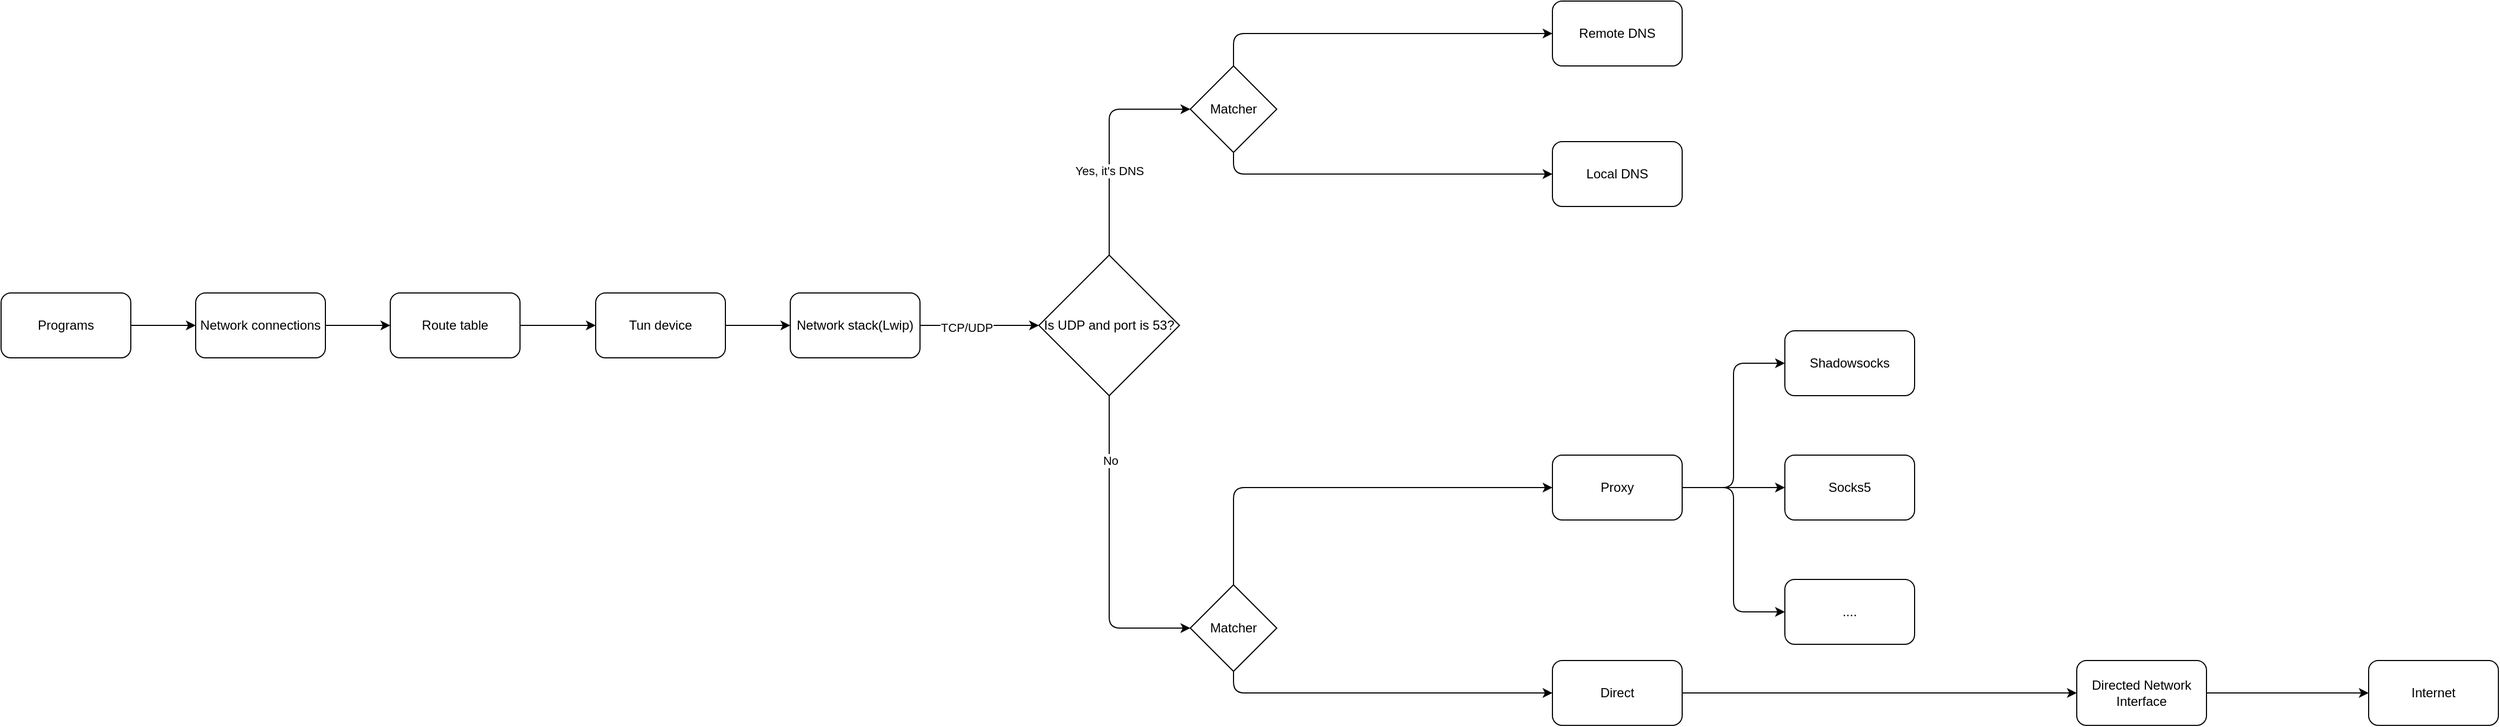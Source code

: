 <mxfile>
    <diagram id="lNXsSToljjtlZ7ZOeZss" name="Page-1">
        <mxGraphModel dx="3110" dy="1662" grid="1" gridSize="10" guides="1" tooltips="1" connect="1" arrows="1" fold="1" page="1" pageScale="1" pageWidth="850" pageHeight="1100" math="0" shadow="0">
            <root>
                <mxCell id="0"/>
                <mxCell id="1" parent="0"/>
                <mxCell id="5" style="edgeStyle=none;html=1;exitX=1;exitY=0.5;exitDx=0;exitDy=0;entryX=0;entryY=0.5;entryDx=0;entryDy=0;" parent="1" source="2" target="3" edge="1">
                    <mxGeometry relative="1" as="geometry"/>
                </mxCell>
                <mxCell id="2" value="Network connections" style="rounded=1;whiteSpace=wrap;html=1;" parent="1" vertex="1">
                    <mxGeometry x="60" y="370" width="120" height="60" as="geometry"/>
                </mxCell>
                <mxCell id="6" style="edgeStyle=none;html=1;exitX=1;exitY=0.5;exitDx=0;exitDy=0;" parent="1" source="3" target="4" edge="1">
                    <mxGeometry relative="1" as="geometry"/>
                </mxCell>
                <mxCell id="3" value="Route table" style="rounded=1;whiteSpace=wrap;html=1;" parent="1" vertex="1">
                    <mxGeometry x="240" y="370" width="120" height="60" as="geometry"/>
                </mxCell>
                <mxCell id="9" style="edgeStyle=none;html=1;exitX=1;exitY=0.5;exitDx=0;exitDy=0;entryX=0;entryY=0.5;entryDx=0;entryDy=0;" parent="1" source="4" target="7" edge="1">
                    <mxGeometry relative="1" as="geometry"/>
                </mxCell>
                <mxCell id="4" value="Tun device" style="rounded=1;whiteSpace=wrap;html=1;" parent="1" vertex="1">
                    <mxGeometry x="430" y="370" width="120" height="60" as="geometry"/>
                </mxCell>
                <mxCell id="10" style="edgeStyle=none;html=1;exitX=1;exitY=0.5;exitDx=0;exitDy=0;" parent="1" source="7" target="8" edge="1">
                    <mxGeometry relative="1" as="geometry"/>
                </mxCell>
                <mxCell id="11" value="TCP/UDP" style="edgeLabel;html=1;align=center;verticalAlign=middle;resizable=0;points=[];" parent="10" vertex="1" connectable="0">
                    <mxGeometry x="-0.214" y="-2" relative="1" as="geometry">
                        <mxPoint as="offset"/>
                    </mxGeometry>
                </mxCell>
                <mxCell id="7" value="Network stack(Lwip)" style="rounded=1;whiteSpace=wrap;html=1;" parent="1" vertex="1">
                    <mxGeometry x="610" y="370" width="120" height="60" as="geometry"/>
                </mxCell>
                <mxCell id="19" style="edgeStyle=orthogonalEdgeStyle;html=1;exitX=0.5;exitY=0;exitDx=0;exitDy=0;entryX=0;entryY=0.5;entryDx=0;entryDy=0;" parent="1" source="8" target="16" edge="1">
                    <mxGeometry relative="1" as="geometry"/>
                </mxCell>
                <mxCell id="44" value="Yes, it's DNS" style="edgeLabel;html=1;align=center;verticalAlign=middle;resizable=0;points=[];" parent="19" vertex="1" connectable="0">
                    <mxGeometry x="-0.254" y="1" relative="1" as="geometry">
                        <mxPoint x="1" as="offset"/>
                    </mxGeometry>
                </mxCell>
                <mxCell id="32" style="edgeStyle=orthogonalEdgeStyle;html=1;exitX=0.5;exitY=1;exitDx=0;exitDy=0;entryX=0;entryY=0.5;entryDx=0;entryDy=0;" parent="1" source="8" target="31" edge="1">
                    <mxGeometry relative="1" as="geometry"/>
                </mxCell>
                <mxCell id="47" value="No" style="edgeLabel;html=1;align=center;verticalAlign=middle;resizable=0;points=[];" parent="32" vertex="1" connectable="0">
                    <mxGeometry x="-0.586" y="1" relative="1" as="geometry">
                        <mxPoint as="offset"/>
                    </mxGeometry>
                </mxCell>
                <mxCell id="8" value="Is UDP and port is 53?" style="rhombus;whiteSpace=wrap;html=1;" parent="1" vertex="1">
                    <mxGeometry x="840" y="335" width="130" height="130" as="geometry"/>
                </mxCell>
                <mxCell id="12" value="Remote DNS" style="rounded=1;whiteSpace=wrap;html=1;" parent="1" vertex="1">
                    <mxGeometry x="1315" y="100" width="120" height="60" as="geometry"/>
                </mxCell>
                <mxCell id="13" value="Local DNS" style="rounded=1;whiteSpace=wrap;html=1;" parent="1" vertex="1">
                    <mxGeometry x="1315" y="230" width="120" height="60" as="geometry"/>
                </mxCell>
                <mxCell id="23" style="edgeStyle=orthogonalEdgeStyle;html=1;exitX=0.5;exitY=0;exitDx=0;exitDy=0;entryX=0;entryY=0.5;entryDx=0;entryDy=0;" parent="1" source="16" target="12" edge="1">
                    <mxGeometry relative="1" as="geometry"/>
                </mxCell>
                <mxCell id="24" style="edgeStyle=orthogonalEdgeStyle;html=1;exitX=0.5;exitY=1;exitDx=0;exitDy=0;" parent="1" source="16" target="13" edge="1">
                    <mxGeometry relative="1" as="geometry"/>
                </mxCell>
                <mxCell id="16" value="Matcher" style="rhombus;whiteSpace=wrap;html=1;" parent="1" vertex="1">
                    <mxGeometry x="980" y="160" width="80" height="80" as="geometry"/>
                </mxCell>
                <mxCell id="35" style="edgeStyle=orthogonalEdgeStyle;html=1;exitX=1;exitY=0.5;exitDx=0;exitDy=0;entryX=0;entryY=0.5;entryDx=0;entryDy=0;" parent="1" source="27" target="34" edge="1">
                    <mxGeometry relative="1" as="geometry"/>
                </mxCell>
                <mxCell id="36" style="edgeStyle=orthogonalEdgeStyle;html=1;exitX=1;exitY=0.5;exitDx=0;exitDy=0;entryX=0;entryY=0.5;entryDx=0;entryDy=0;" parent="1" source="27" target="33" edge="1">
                    <mxGeometry relative="1" as="geometry"/>
                </mxCell>
                <mxCell id="50" style="edgeStyle=orthogonalEdgeStyle;html=1;exitX=1;exitY=0.5;exitDx=0;exitDy=0;entryX=0;entryY=0.5;entryDx=0;entryDy=0;" edge="1" parent="1" source="27" target="48">
                    <mxGeometry relative="1" as="geometry"/>
                </mxCell>
                <mxCell id="27" value="Proxy" style="rounded=1;whiteSpace=wrap;html=1;" parent="1" vertex="1">
                    <mxGeometry x="1315" y="520" width="120" height="60" as="geometry"/>
                </mxCell>
                <mxCell id="39" style="edgeStyle=orthogonalEdgeStyle;html=1;exitX=1;exitY=0.5;exitDx=0;exitDy=0;" parent="1" source="28" target="37" edge="1">
                    <mxGeometry relative="1" as="geometry"/>
                </mxCell>
                <mxCell id="28" value="Direct" style="rounded=1;whiteSpace=wrap;html=1;" parent="1" vertex="1">
                    <mxGeometry x="1315" y="710" width="120" height="60" as="geometry"/>
                </mxCell>
                <mxCell id="29" style="edgeStyle=orthogonalEdgeStyle;html=1;exitX=0.5;exitY=0;exitDx=0;exitDy=0;entryX=0;entryY=0.5;entryDx=0;entryDy=0;" parent="1" source="31" target="27" edge="1">
                    <mxGeometry relative="1" as="geometry"/>
                </mxCell>
                <mxCell id="30" style="edgeStyle=orthogonalEdgeStyle;html=1;exitX=0.5;exitY=1;exitDx=0;exitDy=0;" parent="1" source="31" target="28" edge="1">
                    <mxGeometry relative="1" as="geometry"/>
                </mxCell>
                <mxCell id="31" value="Matcher" style="rhombus;whiteSpace=wrap;html=1;" parent="1" vertex="1">
                    <mxGeometry x="980" y="640" width="80" height="80" as="geometry"/>
                </mxCell>
                <mxCell id="33" value="Socks5" style="rounded=1;whiteSpace=wrap;html=1;" parent="1" vertex="1">
                    <mxGeometry x="1530" y="520" width="120" height="60" as="geometry"/>
                </mxCell>
                <mxCell id="34" value="Shadowsocks" style="rounded=1;whiteSpace=wrap;html=1;" parent="1" vertex="1">
                    <mxGeometry x="1530" y="405" width="120" height="60" as="geometry"/>
                </mxCell>
                <mxCell id="41" style="edgeStyle=orthogonalEdgeStyle;html=1;exitX=1;exitY=0.5;exitDx=0;exitDy=0;" parent="1" source="37" target="40" edge="1">
                    <mxGeometry relative="1" as="geometry"/>
                </mxCell>
                <mxCell id="37" value="Directed Network Interface" style="rounded=1;whiteSpace=wrap;html=1;" parent="1" vertex="1">
                    <mxGeometry x="1800" y="710" width="120" height="60" as="geometry"/>
                </mxCell>
                <mxCell id="40" value="Internet" style="rounded=1;whiteSpace=wrap;html=1;" parent="1" vertex="1">
                    <mxGeometry x="2070" y="710" width="120" height="60" as="geometry"/>
                </mxCell>
                <mxCell id="43" style="edgeStyle=orthogonalEdgeStyle;html=1;exitX=1;exitY=0.5;exitDx=0;exitDy=0;entryX=0;entryY=0.5;entryDx=0;entryDy=0;" parent="1" source="42" target="2" edge="1">
                    <mxGeometry relative="1" as="geometry"/>
                </mxCell>
                <mxCell id="42" value="Programs" style="rounded=1;whiteSpace=wrap;html=1;" parent="1" vertex="1">
                    <mxGeometry x="-120" y="370" width="120" height="60" as="geometry"/>
                </mxCell>
                <mxCell id="48" value="...." style="rounded=1;whiteSpace=wrap;html=1;" vertex="1" parent="1">
                    <mxGeometry x="1530" y="635" width="120" height="60" as="geometry"/>
                </mxCell>
            </root>
        </mxGraphModel>
    </diagram>
</mxfile>